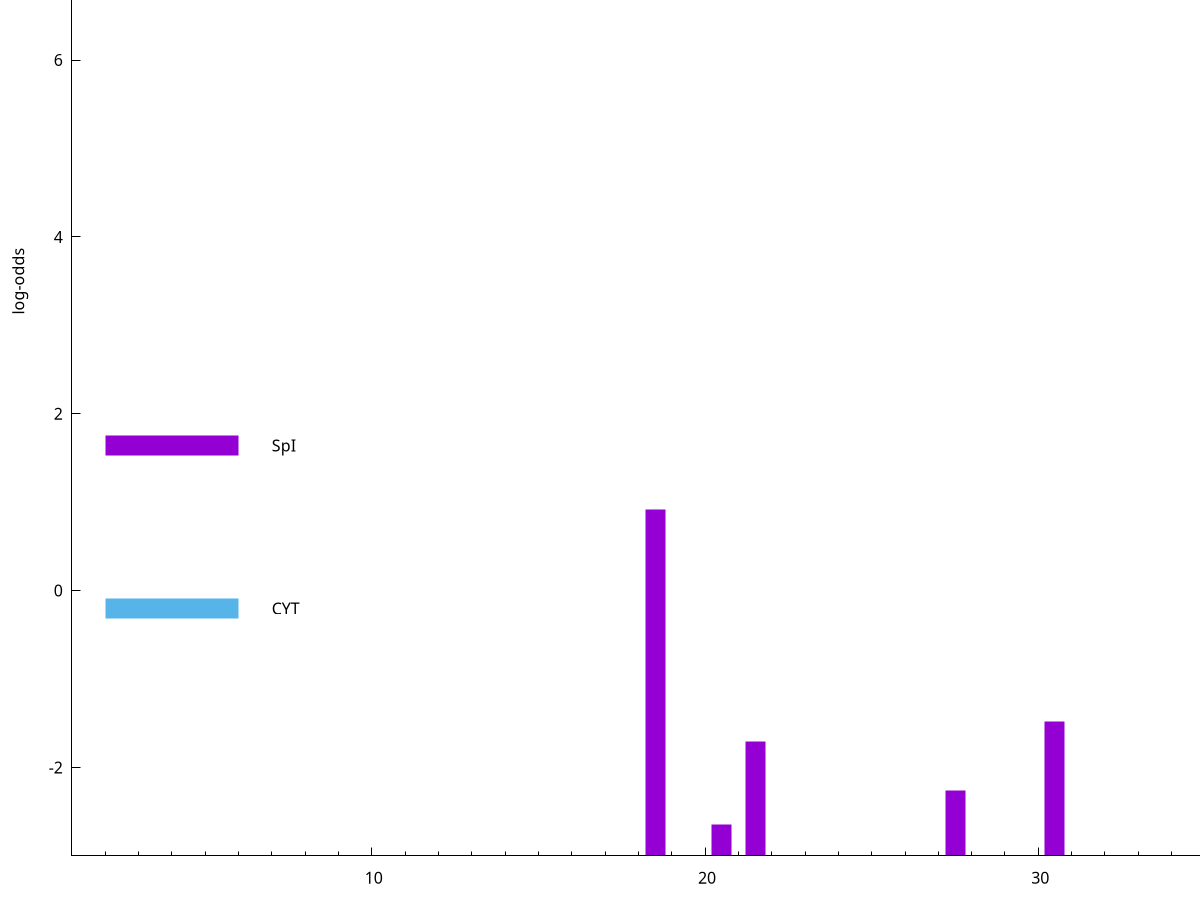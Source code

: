 set title "LipoP predictions for SRR4017929.gff"
set size 2., 1.4
set xrange [1:70] 
set mxtics 10
set yrange [-3:10]
set y2range [0:13]
set ylabel "log-odds"
set term postscript eps color solid "Helvetica" 30
set output "SRR4017929.gff22.eps"
set arrow from 2,9.27377 to 6,9.27377 nohead lt 4 lw 20
set label "TMH" at 7,9.27377
set arrow from 2,1.64143 to 6,1.64143 nohead lt 1 lw 20
set label "SpI" at 7,1.64143
set arrow from 2,-0.200913 to 6,-0.200913 nohead lt 3 lw 20
set label "CYT" at 7,-0.200913
set arrow from 2,9.27377 to 6,9.27377 nohead lt 4 lw 20
set label "TMH" at 7,9.27377
# NOTE: The scores below are the log-odds scores with the threshold
# NOTE: subtracted (a hack to make gnuplot make the histogram all
# NOTE: look nice).
plot "-" axes x1y2 title "" with impulses lt 1 lw 20
18.500000 3.918588
30.500000 1.516700
21.500000 1.295700
27.500000 0.740810
20.500000 0.353250
e
exit

